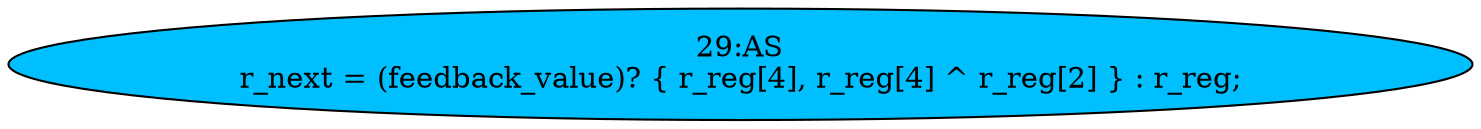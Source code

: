 strict digraph "" {
	node [label="\N"];
	"29:AS"	[ast="<pyverilog.vparser.ast.Assign object at 0x7fbb1b0e0550>",
		def_var="['r_next']",
		fillcolor=deepskyblue,
		label="29:AS
r_next = (feedback_value)? { r_reg[4], r_reg[4] ^ r_reg[2] } : r_reg;",
		statements="[]",
		style=filled,
		typ=Assign,
		use_var="['feedback_value', 'r_reg', 'r_reg', 'r_reg', 'r_reg']"];
}
